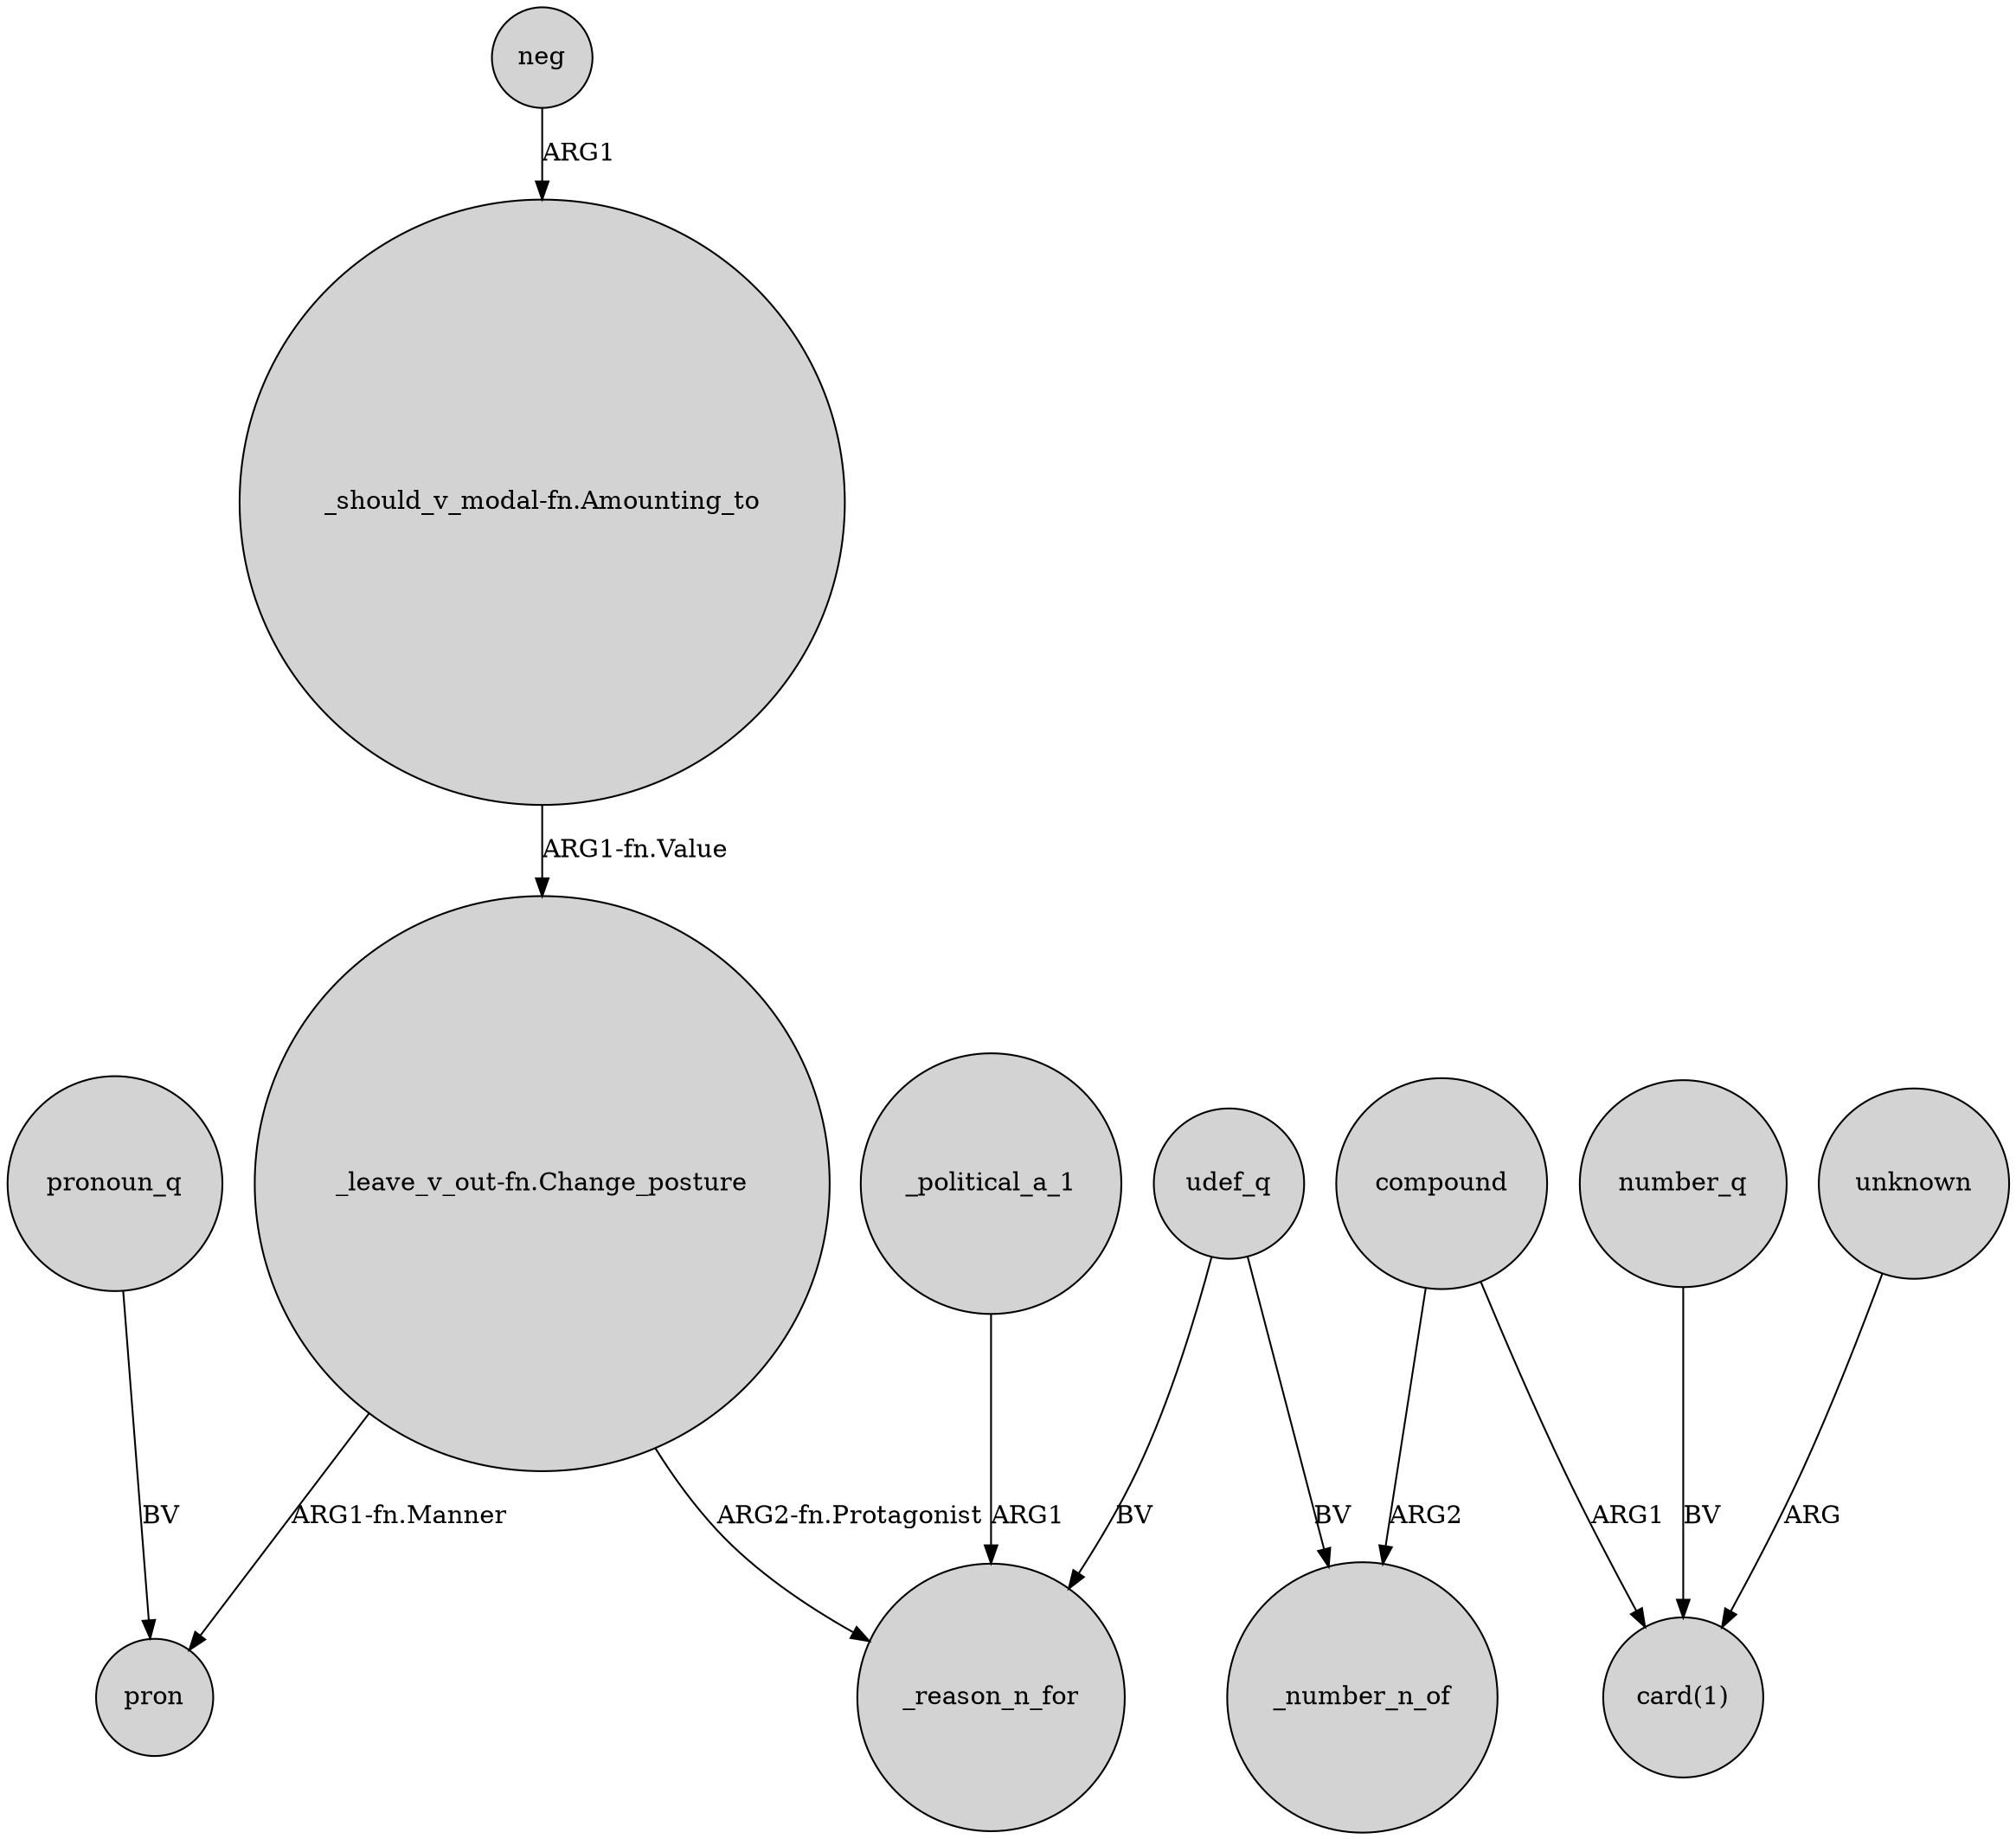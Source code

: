 digraph {
	node [shape=circle style=filled]
	"_should_v_modal-fn.Amounting_to" -> "_leave_v_out-fn.Change_posture" [label="ARG1-fn.Value"]
	"_leave_v_out-fn.Change_posture" -> pron [label="ARG1-fn.Manner"]
	neg -> "_should_v_modal-fn.Amounting_to" [label=ARG1]
	compound -> _number_n_of [label=ARG2]
	udef_q -> _number_n_of [label=BV]
	number_q -> "card(1)" [label=BV]
	unknown -> "card(1)" [label=ARG]
	udef_q -> _reason_n_for [label=BV]
	pronoun_q -> pron [label=BV]
	"_leave_v_out-fn.Change_posture" -> _reason_n_for [label="ARG2-fn.Protagonist"]
	_political_a_1 -> _reason_n_for [label=ARG1]
	compound -> "card(1)" [label=ARG1]
}
